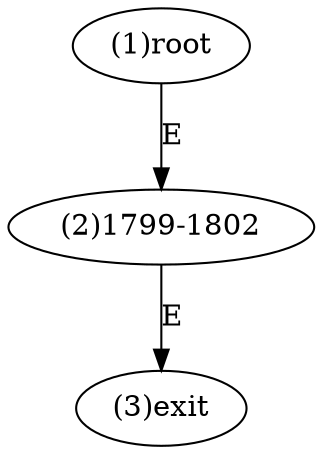 digraph "" { 
1[ label="(1)root"];
2[ label="(2)1799-1802"];
3[ label="(3)exit"];
1->2[ label="E"];
2->3[ label="E"];
}